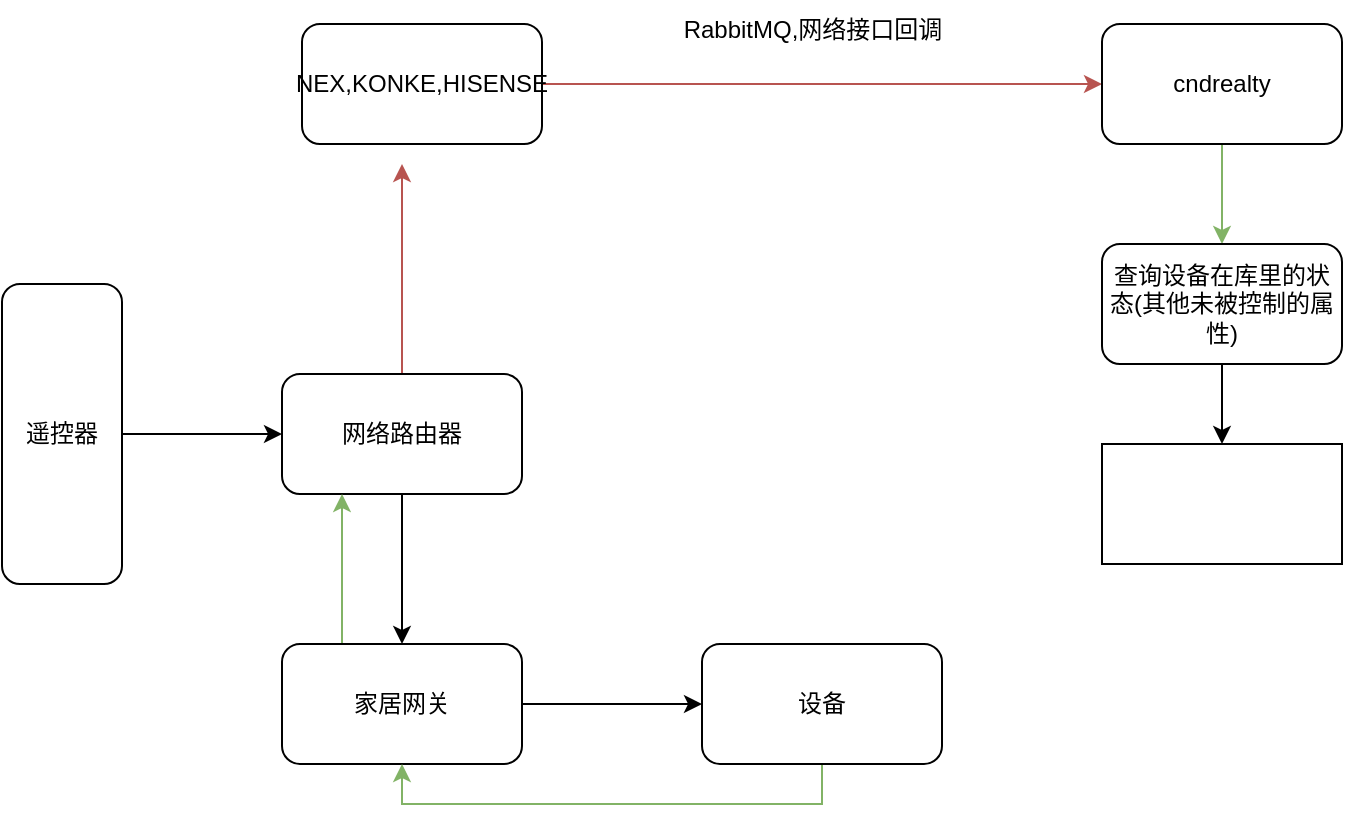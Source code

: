 <mxfile version="21.6.6" type="github">
  <diagram name="第 1 页" id="02tm-BT_E3tlLpvQ9Dll">
    <mxGraphModel dx="1306" dy="837" grid="1" gridSize="10" guides="1" tooltips="1" connect="1" arrows="1" fold="1" page="1" pageScale="1" pageWidth="827" pageHeight="1169" math="0" shadow="0">
      <root>
        <mxCell id="0" />
        <mxCell id="1" parent="0" />
        <mxCell id="nxqKhAWPOJPtbV7ecMJu-2" style="edgeStyle=orthogonalEdgeStyle;rounded=0;orthogonalLoop=1;jettySize=auto;html=1;exitX=1;exitY=0.5;exitDx=0;exitDy=0;" edge="1" parent="1" source="nxqKhAWPOJPtbV7ecMJu-1">
          <mxGeometry relative="1" as="geometry">
            <mxPoint x="160" y="345" as="targetPoint" />
          </mxGeometry>
        </mxCell>
        <mxCell id="nxqKhAWPOJPtbV7ecMJu-1" value="遥控器" style="rounded=1;whiteSpace=wrap;html=1;" vertex="1" parent="1">
          <mxGeometry x="20" y="270" width="60" height="150" as="geometry" />
        </mxCell>
        <mxCell id="nxqKhAWPOJPtbV7ecMJu-4" style="edgeStyle=orthogonalEdgeStyle;rounded=0;orthogonalLoop=1;jettySize=auto;html=1;exitX=0.5;exitY=1;exitDx=0;exitDy=0;" edge="1" parent="1" source="nxqKhAWPOJPtbV7ecMJu-3">
          <mxGeometry relative="1" as="geometry">
            <mxPoint x="220" y="450" as="targetPoint" />
          </mxGeometry>
        </mxCell>
        <mxCell id="nxqKhAWPOJPtbV7ecMJu-9" style="edgeStyle=orthogonalEdgeStyle;rounded=0;orthogonalLoop=1;jettySize=auto;html=1;exitX=0.5;exitY=0;exitDx=0;exitDy=0;fillColor=#f8cecc;strokeColor=#b85450;" edge="1" parent="1" source="nxqKhAWPOJPtbV7ecMJu-3">
          <mxGeometry relative="1" as="geometry">
            <mxPoint x="220" y="210" as="targetPoint" />
          </mxGeometry>
        </mxCell>
        <mxCell id="nxqKhAWPOJPtbV7ecMJu-3" value="网络路由器" style="rounded=1;whiteSpace=wrap;html=1;" vertex="1" parent="1">
          <mxGeometry x="160" y="315" width="120" height="60" as="geometry" />
        </mxCell>
        <mxCell id="nxqKhAWPOJPtbV7ecMJu-6" style="edgeStyle=orthogonalEdgeStyle;rounded=0;orthogonalLoop=1;jettySize=auto;html=1;exitX=1;exitY=0.5;exitDx=0;exitDy=0;" edge="1" parent="1" source="nxqKhAWPOJPtbV7ecMJu-5">
          <mxGeometry relative="1" as="geometry">
            <mxPoint x="370" y="480" as="targetPoint" />
          </mxGeometry>
        </mxCell>
        <mxCell id="nxqKhAWPOJPtbV7ecMJu-18" style="edgeStyle=orthogonalEdgeStyle;rounded=0;orthogonalLoop=1;jettySize=auto;html=1;exitX=0.25;exitY=0;exitDx=0;exitDy=0;entryX=0.25;entryY=1;entryDx=0;entryDy=0;fillColor=#d5e8d4;strokeColor=#82b366;" edge="1" parent="1" source="nxqKhAWPOJPtbV7ecMJu-5" target="nxqKhAWPOJPtbV7ecMJu-3">
          <mxGeometry relative="1" as="geometry" />
        </mxCell>
        <mxCell id="nxqKhAWPOJPtbV7ecMJu-5" value="家居网关" style="rounded=1;whiteSpace=wrap;html=1;" vertex="1" parent="1">
          <mxGeometry x="160" y="450" width="120" height="60" as="geometry" />
        </mxCell>
        <mxCell id="nxqKhAWPOJPtbV7ecMJu-8" style="edgeStyle=orthogonalEdgeStyle;rounded=0;orthogonalLoop=1;jettySize=auto;html=1;exitX=0.5;exitY=1;exitDx=0;exitDy=0;entryX=0.5;entryY=1;entryDx=0;entryDy=0;fillColor=#d5e8d4;strokeColor=#82b366;" edge="1" parent="1" source="nxqKhAWPOJPtbV7ecMJu-7" target="nxqKhAWPOJPtbV7ecMJu-5">
          <mxGeometry relative="1" as="geometry" />
        </mxCell>
        <mxCell id="nxqKhAWPOJPtbV7ecMJu-7" value="设备" style="rounded=1;whiteSpace=wrap;html=1;" vertex="1" parent="1">
          <mxGeometry x="370" y="450" width="120" height="60" as="geometry" />
        </mxCell>
        <mxCell id="nxqKhAWPOJPtbV7ecMJu-11" style="edgeStyle=orthogonalEdgeStyle;rounded=0;orthogonalLoop=1;jettySize=auto;html=1;exitX=1;exitY=0.5;exitDx=0;exitDy=0;fillColor=#f8cecc;strokeColor=#b85450;" edge="1" parent="1" source="nxqKhAWPOJPtbV7ecMJu-10">
          <mxGeometry relative="1" as="geometry">
            <mxPoint x="570" y="170" as="targetPoint" />
          </mxGeometry>
        </mxCell>
        <mxCell id="nxqKhAWPOJPtbV7ecMJu-10" value="NEX,KONKE,HISENSE" style="rounded=1;whiteSpace=wrap;html=1;" vertex="1" parent="1">
          <mxGeometry x="170" y="140" width="120" height="60" as="geometry" />
        </mxCell>
        <mxCell id="nxqKhAWPOJPtbV7ecMJu-12" value="RabbitMQ,网络接口回调" style="text;html=1;align=center;verticalAlign=middle;resizable=0;points=[];autosize=1;strokeColor=none;fillColor=none;" vertex="1" parent="1">
          <mxGeometry x="350" y="128" width="150" height="30" as="geometry" />
        </mxCell>
        <mxCell id="nxqKhAWPOJPtbV7ecMJu-14" style="edgeStyle=orthogonalEdgeStyle;rounded=0;orthogonalLoop=1;jettySize=auto;html=1;exitX=0.5;exitY=1;exitDx=0;exitDy=0;fillColor=#d5e8d4;strokeColor=#82b366;" edge="1" parent="1" source="nxqKhAWPOJPtbV7ecMJu-13">
          <mxGeometry relative="1" as="geometry">
            <mxPoint x="630" y="250" as="targetPoint" />
          </mxGeometry>
        </mxCell>
        <mxCell id="nxqKhAWPOJPtbV7ecMJu-13" value="cndrealty" style="rounded=1;whiteSpace=wrap;html=1;" vertex="1" parent="1">
          <mxGeometry x="570" y="140" width="120" height="60" as="geometry" />
        </mxCell>
        <mxCell id="nxqKhAWPOJPtbV7ecMJu-16" style="edgeStyle=orthogonalEdgeStyle;rounded=0;orthogonalLoop=1;jettySize=auto;html=1;exitX=0.5;exitY=1;exitDx=0;exitDy=0;" edge="1" parent="1" source="nxqKhAWPOJPtbV7ecMJu-15">
          <mxGeometry relative="1" as="geometry">
            <mxPoint x="630" y="350" as="targetPoint" />
            <Array as="points">
              <mxPoint x="630" y="340" />
              <mxPoint x="630" y="340" />
            </Array>
          </mxGeometry>
        </mxCell>
        <mxCell id="nxqKhAWPOJPtbV7ecMJu-15" value="查询设备在库里的状态(其他未被控制的属性)" style="rounded=1;whiteSpace=wrap;html=1;" vertex="1" parent="1">
          <mxGeometry x="570" y="250" width="120" height="60" as="geometry" />
        </mxCell>
        <mxCell id="nxqKhAWPOJPtbV7ecMJu-17" value="" style="rounded=0;whiteSpace=wrap;html=1;" vertex="1" parent="1">
          <mxGeometry x="570" y="350" width="120" height="60" as="geometry" />
        </mxCell>
      </root>
    </mxGraphModel>
  </diagram>
</mxfile>
